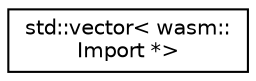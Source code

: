 digraph "Graphical Class Hierarchy"
{
  edge [fontname="Helvetica",fontsize="10",labelfontname="Helvetica",labelfontsize="10"];
  node [fontname="Helvetica",fontsize="10",shape=record];
  rankdir="LR";
  Node0 [label="std::vector\< wasm::\lImport *\>",height=0.2,width=0.4,color="black", fillcolor="white", style="filled",URL="$classstd_1_1vector.html"];
}
